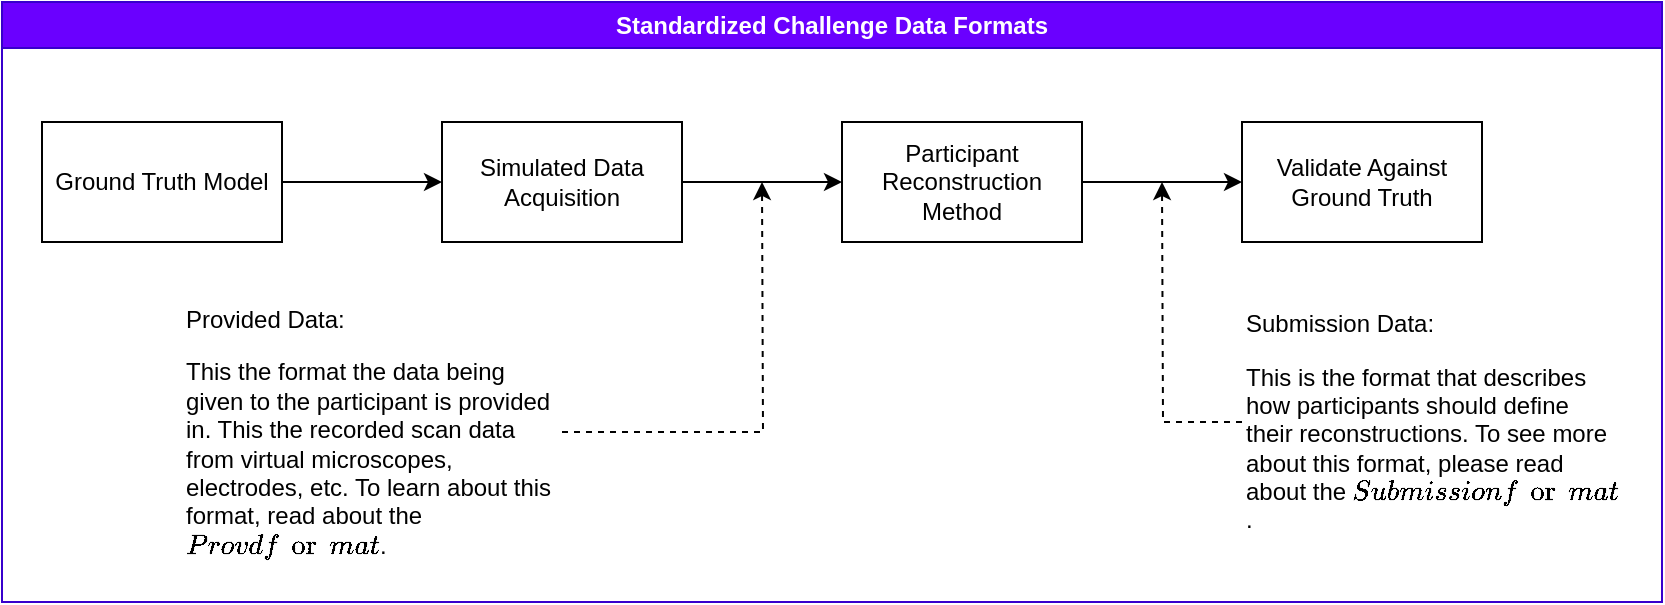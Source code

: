<mxfile version="23.0.2" type="device">
  <diagram name="Page-1" id="qlLvEvNDXRYnb2c6vkg-">
    <mxGraphModel dx="1182" dy="496" grid="1" gridSize="10" guides="1" tooltips="1" connect="1" arrows="1" fold="1" page="1" pageScale="1" pageWidth="1920" pageHeight="1200" math="0" shadow="0">
      <root>
        <mxCell id="0" />
        <mxCell id="1" parent="0" />
        <mxCell id="DxWZ3BrrVsxjorxZiYPi-1" value="Standardized Challenge Data Formats" style="swimlane;whiteSpace=wrap;html=1;fillColor=#6a00ff;fontColor=#ffffff;strokeColor=#3700CC;" parent="1" vertex="1">
          <mxGeometry x="20" y="20" width="830" height="300" as="geometry" />
        </mxCell>
        <mxCell id="DxWZ3BrrVsxjorxZiYPi-4" style="edgeStyle=orthogonalEdgeStyle;rounded=0;orthogonalLoop=1;jettySize=auto;html=1;" parent="DxWZ3BrrVsxjorxZiYPi-1" source="DxWZ3BrrVsxjorxZiYPi-2" target="DxWZ3BrrVsxjorxZiYPi-3" edge="1">
          <mxGeometry relative="1" as="geometry" />
        </mxCell>
        <mxCell id="DxWZ3BrrVsxjorxZiYPi-2" value="Ground Truth Model" style="rounded=0;whiteSpace=wrap;html=1;" parent="DxWZ3BrrVsxjorxZiYPi-1" vertex="1">
          <mxGeometry x="20" y="60" width="120" height="60" as="geometry" />
        </mxCell>
        <mxCell id="DxWZ3BrrVsxjorxZiYPi-8" style="edgeStyle=orthogonalEdgeStyle;rounded=0;orthogonalLoop=1;jettySize=auto;html=1;entryX=0;entryY=0.5;entryDx=0;entryDy=0;" parent="DxWZ3BrrVsxjorxZiYPi-1" source="DxWZ3BrrVsxjorxZiYPi-3" target="DxWZ3BrrVsxjorxZiYPi-5" edge="1">
          <mxGeometry relative="1" as="geometry">
            <Array as="points" />
          </mxGeometry>
        </mxCell>
        <mxCell id="DxWZ3BrrVsxjorxZiYPi-3" value="Simulated Data Acquisition" style="rounded=0;whiteSpace=wrap;html=1;" parent="DxWZ3BrrVsxjorxZiYPi-1" vertex="1">
          <mxGeometry x="220" y="60" width="120" height="60" as="geometry" />
        </mxCell>
        <mxCell id="DxWZ3BrrVsxjorxZiYPi-9" style="edgeStyle=orthogonalEdgeStyle;rounded=0;orthogonalLoop=1;jettySize=auto;html=1;" parent="DxWZ3BrrVsxjorxZiYPi-1" source="DxWZ3BrrVsxjorxZiYPi-5" target="DxWZ3BrrVsxjorxZiYPi-6" edge="1">
          <mxGeometry relative="1" as="geometry" />
        </mxCell>
        <mxCell id="DxWZ3BrrVsxjorxZiYPi-5" value="Participant Reconstruction Method" style="rounded=0;whiteSpace=wrap;html=1;" parent="DxWZ3BrrVsxjorxZiYPi-1" vertex="1">
          <mxGeometry x="420" y="60" width="120" height="60" as="geometry" />
        </mxCell>
        <mxCell id="DxWZ3BrrVsxjorxZiYPi-6" value="Validate Against Ground Truth" style="rounded=0;whiteSpace=wrap;html=1;" parent="DxWZ3BrrVsxjorxZiYPi-1" vertex="1">
          <mxGeometry x="620" y="60" width="120" height="60" as="geometry" />
        </mxCell>
        <mxCell id="MW2bSgltDlVsvLVt19dt-1" style="edgeStyle=orthogonalEdgeStyle;rounded=0;orthogonalLoop=1;jettySize=auto;html=1;dashed=1;" parent="DxWZ3BrrVsxjorxZiYPi-1" source="DxWZ3BrrVsxjorxZiYPi-14" edge="1">
          <mxGeometry relative="1" as="geometry">
            <mxPoint x="380" y="90" as="targetPoint" />
          </mxGeometry>
        </mxCell>
        <mxCell id="DxWZ3BrrVsxjorxZiYPi-14" value="&lt;p style=&quot;&quot;&gt;Provided Data:&lt;/p&gt;&lt;p style=&quot;&quot;&gt;This the format the data being given to the participant is provided in. This the recorded scan data from virtual microscopes, electrodes, etc. To learn about this format, read about the `Provided format`.&lt;/p&gt;" style="text;html=1;strokeColor=none;fillColor=none;align=left;verticalAlign=middle;whiteSpace=wrap;rounded=0;" parent="DxWZ3BrrVsxjorxZiYPi-1" vertex="1">
          <mxGeometry x="90" y="150" width="190" height="130" as="geometry" />
        </mxCell>
        <mxCell id="MW2bSgltDlVsvLVt19dt-5" style="edgeStyle=orthogonalEdgeStyle;rounded=0;orthogonalLoop=1;jettySize=auto;html=1;dashed=1;" parent="DxWZ3BrrVsxjorxZiYPi-1" source="MW2bSgltDlVsvLVt19dt-4" edge="1">
          <mxGeometry relative="1" as="geometry">
            <mxPoint x="580" y="90" as="targetPoint" />
          </mxGeometry>
        </mxCell>
        <mxCell id="MW2bSgltDlVsvLVt19dt-4" value="&lt;p style=&quot;&quot;&gt;Submission Data:&lt;/p&gt;&lt;p style=&quot;&quot;&gt;This is the format that describes how participants should define their reconstructions. To see more about this format, please read about the `Submission format`.&lt;/p&gt;" style="text;html=1;strokeColor=none;fillColor=none;align=left;verticalAlign=middle;whiteSpace=wrap;rounded=0;" parent="DxWZ3BrrVsxjorxZiYPi-1" vertex="1">
          <mxGeometry x="620" y="150" width="190" height="120" as="geometry" />
        </mxCell>
      </root>
    </mxGraphModel>
  </diagram>
</mxfile>
